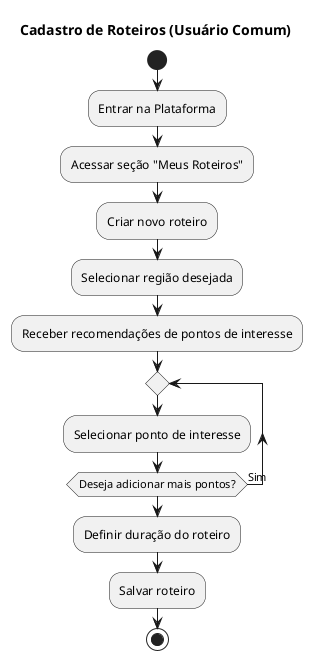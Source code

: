 @startuml
title Cadastro de Roteiros (Usuário Comum)
skinparam monochrome true

|Usuário Comum|
start

:Entrar na Plataforma;
:Acessar seção "Meus Roteiros";
:Criar novo roteiro;
:Selecionar região desejada;
:Receber recomendações de pontos de interesse;

repeat
  :Selecionar ponto de interesse;
repeat while (Deseja adicionar mais pontos?) is (Sim)

:Definir duração do roteiro;

:Salvar roteiro;

stop
@enduml